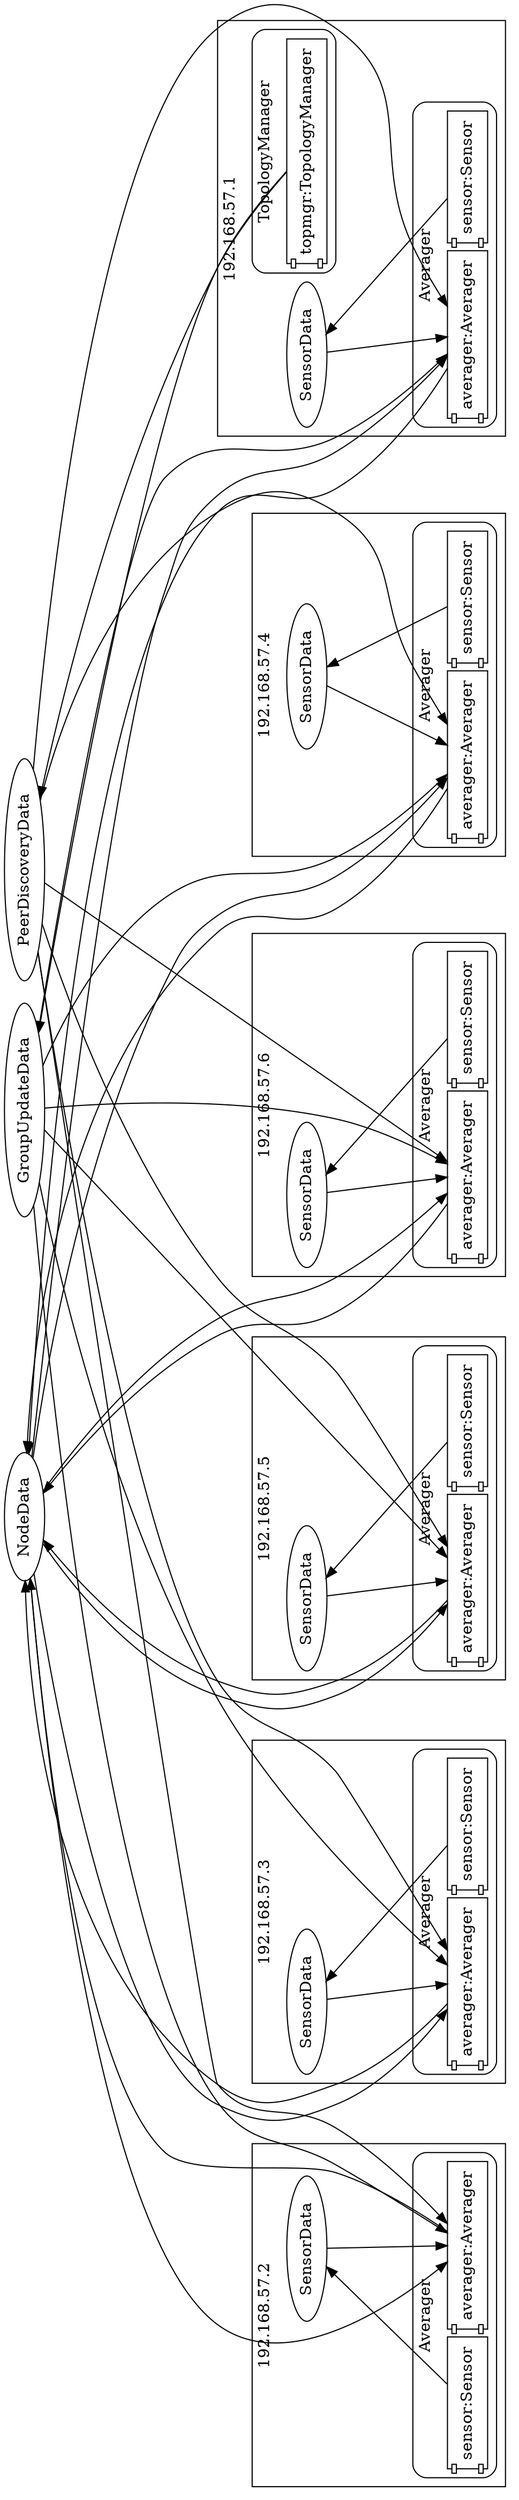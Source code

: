 digraph GroupTestApp {
rankdir=TB;
nodesep="0.1";
ranksep="1.5";
orientation=l;
subgraph msgs {
rank=min;
NodeData [shape=ellipse];
GroupUpdateData [shape=ellipse];
PeerDiscoveryData [shape=ellipse];
}

sensor_Sensor_67 -> SensorData_68;
averager_Averager_69 -> NodeData;
SensorData_68 -> averager_Averager_69;
NodeData -> averager_Averager_69;
PeerDiscoveryData -> averager_Averager_69;
GroupUpdateData -> averager_Averager_69;
subgraph "cluster_192.168.57.2" {
label="192.168.57.2";
rankdir=BT;
rank=max;
subgraph Averager_msgs_66 {
rank=min;
SensorData_68 [label=SensorData, shape=ellipse];
}

subgraph cluster_Averager_65 {
label=Averager;
style=rounded;
sensor_Sensor_67 [label="sensor:Sensor", rank=max, shape=component];
averager_Averager_69 [label="averager:Averager", rank=max, shape=component];
}

}

sensor_Sensor_72 -> SensorData_73;
averager_Averager_74 -> NodeData;
SensorData_73 -> averager_Averager_74;
NodeData -> averager_Averager_74;
PeerDiscoveryData -> averager_Averager_74;
GroupUpdateData -> averager_Averager_74;
topmgr_TopologyManager_76 -> GroupUpdateData;
topmgr_TopologyManager_76 -> PeerDiscoveryData;
subgraph "cluster_192.168.57.1" {
label="192.168.57.1";
rankdir=BT;
rank=max;
subgraph Averager_msgs_71 {
rank=min;
SensorData_73 [label=SensorData, shape=ellipse];
}

subgraph cluster_Averager_70 {
label=Averager;
style=rounded;
sensor_Sensor_72 [label="sensor:Sensor", rank=max, shape=component];
averager_Averager_74 [label="averager:Averager", rank=max, shape=component];
}

subgraph cluster_TopologyManager_75 {
label=TopologyManager;
style=rounded;
topmgr_TopologyManager_76 [label="topmgr:TopologyManager", rank=max, shape=component];
}

}

sensor_Sensor_79 -> SensorData_80;
averager_Averager_81 -> NodeData;
SensorData_80 -> averager_Averager_81;
NodeData -> averager_Averager_81;
PeerDiscoveryData -> averager_Averager_81;
GroupUpdateData -> averager_Averager_81;
subgraph "cluster_192.168.57.3" {
label="192.168.57.3";
rankdir=BT;
rank=max;
subgraph Averager_msgs_78 {
rank=min;
SensorData_80 [label=SensorData, shape=ellipse];
}

subgraph cluster_Averager_77 {
label=Averager;
style=rounded;
sensor_Sensor_79 [label="sensor:Sensor", rank=max, shape=component];
averager_Averager_81 [label="averager:Averager", rank=max, shape=component];
}

}

sensor_Sensor_84 -> SensorData_85;
averager_Averager_86 -> NodeData;
SensorData_85 -> averager_Averager_86;
NodeData -> averager_Averager_86;
PeerDiscoveryData -> averager_Averager_86;
GroupUpdateData -> averager_Averager_86;
subgraph "cluster_192.168.57.5" {
label="192.168.57.5";
rankdir=BT;
rank=max;
subgraph Averager_msgs_83 {
rank=min;
SensorData_85 [label=SensorData, shape=ellipse];
}

subgraph cluster_Averager_82 {
label=Averager;
style=rounded;
sensor_Sensor_84 [label="sensor:Sensor", rank=max, shape=component];
averager_Averager_86 [label="averager:Averager", rank=max, shape=component];
}

}

sensor_Sensor_89 -> SensorData_90;
averager_Averager_91 -> NodeData;
SensorData_90 -> averager_Averager_91;
NodeData -> averager_Averager_91;
PeerDiscoveryData -> averager_Averager_91;
GroupUpdateData -> averager_Averager_91;
subgraph "cluster_192.168.57.6" {
label="192.168.57.6";
rankdir=BT;
rank=max;
subgraph Averager_msgs_88 {
rank=min;
SensorData_90 [label=SensorData, shape=ellipse];
}

subgraph cluster_Averager_87 {
label=Averager;
style=rounded;
sensor_Sensor_89 [label="sensor:Sensor", rank=max, shape=component];
averager_Averager_91 [label="averager:Averager", rank=max, shape=component];
}

}

sensor_Sensor_94 -> SensorData_95;
averager_Averager_96 -> NodeData;
SensorData_95 -> averager_Averager_96;
NodeData -> averager_Averager_96;
PeerDiscoveryData -> averager_Averager_96;
GroupUpdateData -> averager_Averager_96;
subgraph "cluster_192.168.57.4" {
label="192.168.57.4";
rankdir=BT;
rank=max;
subgraph Averager_msgs_93 {
rank=min;
SensorData_95 [label=SensorData, shape=ellipse];
}

subgraph cluster_Averager_92 {
label=Averager;
style=rounded;
sensor_Sensor_94 [label="sensor:Sensor", rank=max, shape=component];
averager_Averager_96 [label="averager:Averager", rank=max, shape=component];
}

}

}

